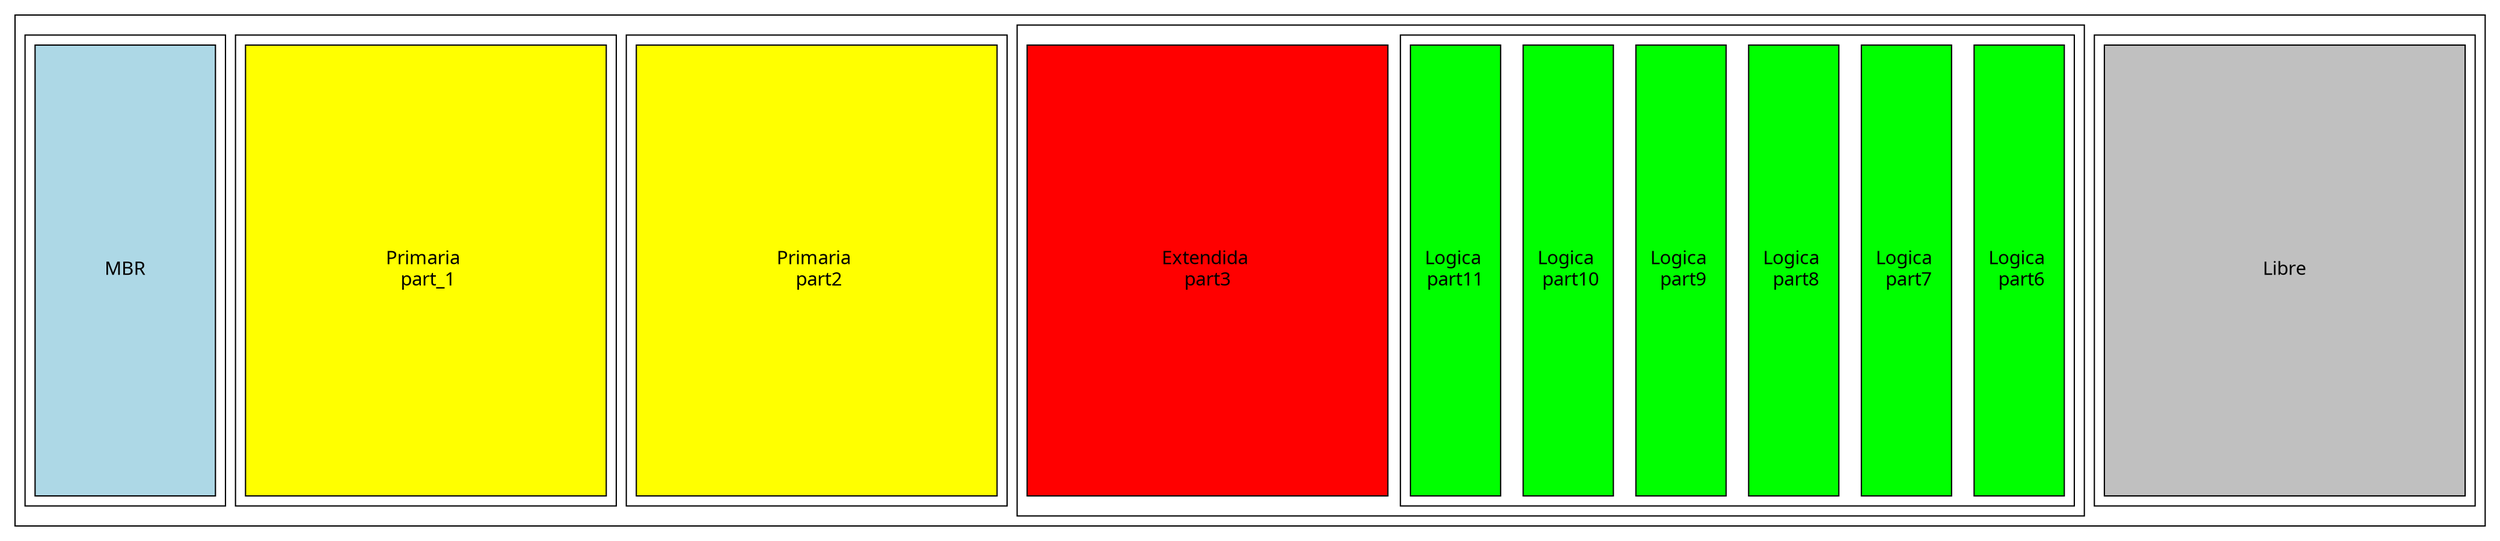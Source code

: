 digraph ArchivoMBR{
     subgraph cluster_DISCO{
         subgraph cluster_e{

           "1" [label = "Libre",fontname = "Verdana",fillcolor=gray,style = filled,labelloc=c,shape = rectangle,fontsize = 15,height=5,width = 4];

        }
         subgraph cluster_c{

           "2" [label = "Extendida 
part3",fontname = "Verdana",fillcolor=red,style = filled,labelloc=c,shape = rectangle,fontsize = 15,height=5,width = 4];
                 subgraph cluster_LOGICAS{
           "3" [label = "Logica 
 part6",fontname = "Verdana",fillcolor=green,style = filled,labelloc=c,shape = rectangle,fontsize = 15,height=5,width = 1];

           "4" [label = "Logica 
 part7",fontname = "Verdana",fillcolor=green,style = filled,labelloc=c,shape = rectangle,fontsize = 15,height=5,width = 1];

           "5" [label = "Logica 
 part8",fontname = "Verdana",fillcolor=green,style = filled,labelloc=c,shape = rectangle,fontsize = 15,height=5,width = 1];

           "6" [label = "Logica 
 part9",fontname = "Verdana",fillcolor=green,style = filled,labelloc=c,shape = rectangle,fontsize = 15,height=5,width = 1];

           "7" [label = "Logica 
 part10",fontname = "Verdana",fillcolor=green,style = filled,labelloc=c,shape = rectangle,fontsize = 15,height=5,width = 1];

           "8" [label = "Logica 
part11",fontname = "Verdana",fillcolor=green,style = filled,labelloc=c,shape = rectangle,fontsize = 15,height=5,width = 1];

               }

        }
         subgraph cluster_b{

           "10" [label =  "Primaria 
 part2",fontname = "Verdana",fillcolor=yellow,style = filled,labelloc=c,shape = rectangle,fontsize = 15,height=5,width = 4];

        }
         subgraph cluster_a{

           "11" [label =  "Primaria 
 part_1",fontname = "Verdana",fillcolor=yellow,style = filled,labelloc=c,shape = rectangle,fontsize = 15,height=5,width = 4];

        }
         subgraph cluster_MBR{
           "MBR" [label =  "MBR",fontname = "Verdana",fillcolor=lightblue,style = filled,labelloc=c,shape = rectangle,fontsize = 15,height=5,width = 2];

       }
   }
}
